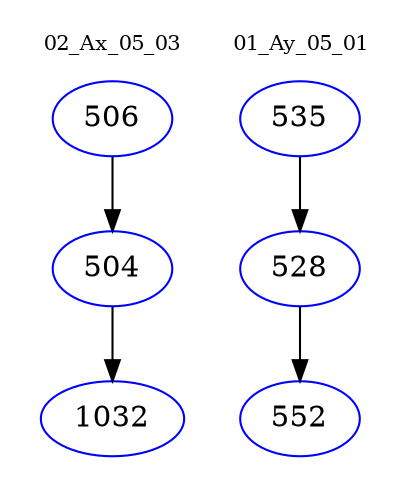 digraph{
subgraph cluster_0 {
color = white
label = "02_Ax_05_03";
fontsize=10;
T0_506 [label="506", color="blue"]
T0_506 -> T0_504 [color="black"]
T0_504 [label="504", color="blue"]
T0_504 -> T0_1032 [color="black"]
T0_1032 [label="1032", color="blue"]
}
subgraph cluster_1 {
color = white
label = "01_Ay_05_01";
fontsize=10;
T1_535 [label="535", color="blue"]
T1_535 -> T1_528 [color="black"]
T1_528 [label="528", color="blue"]
T1_528 -> T1_552 [color="black"]
T1_552 [label="552", color="blue"]
}
}
